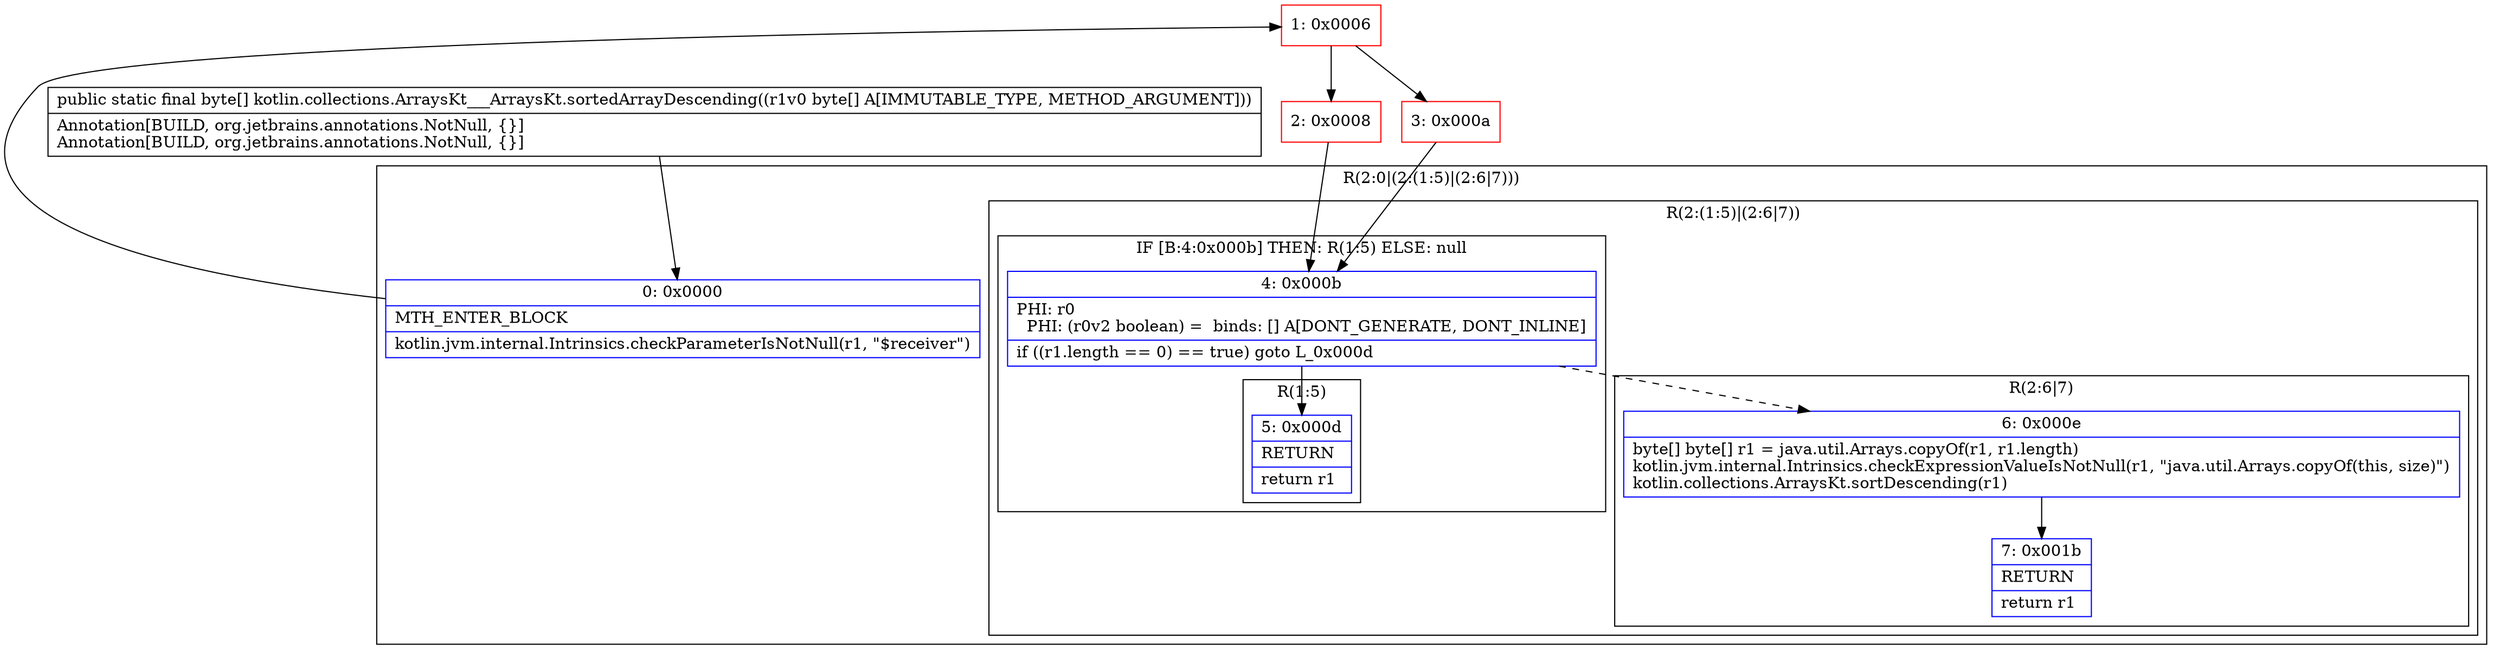 digraph "CFG forkotlin.collections.ArraysKt___ArraysKt.sortedArrayDescending([B)[B" {
subgraph cluster_Region_876621599 {
label = "R(2:0|(2:(1:5)|(2:6|7)))";
node [shape=record,color=blue];
Node_0 [shape=record,label="{0\:\ 0x0000|MTH_ENTER_BLOCK\l|kotlin.jvm.internal.Intrinsics.checkParameterIsNotNull(r1, \"$receiver\")\l}"];
subgraph cluster_Region_2101956673 {
label = "R(2:(1:5)|(2:6|7))";
node [shape=record,color=blue];
subgraph cluster_IfRegion_1416496057 {
label = "IF [B:4:0x000b] THEN: R(1:5) ELSE: null";
node [shape=record,color=blue];
Node_4 [shape=record,label="{4\:\ 0x000b|PHI: r0 \l  PHI: (r0v2 boolean) =  binds: [] A[DONT_GENERATE, DONT_INLINE]\l|if ((r1.length == 0) == true) goto L_0x000d\l}"];
subgraph cluster_Region_504593741 {
label = "R(1:5)";
node [shape=record,color=blue];
Node_5 [shape=record,label="{5\:\ 0x000d|RETURN\l|return r1\l}"];
}
}
subgraph cluster_Region_677900953 {
label = "R(2:6|7)";
node [shape=record,color=blue];
Node_6 [shape=record,label="{6\:\ 0x000e|byte[] byte[] r1 = java.util.Arrays.copyOf(r1, r1.length)\lkotlin.jvm.internal.Intrinsics.checkExpressionValueIsNotNull(r1, \"java.util.Arrays.copyOf(this, size)\")\lkotlin.collections.ArraysKt.sortDescending(r1)\l}"];
Node_7 [shape=record,label="{7\:\ 0x001b|RETURN\l|return r1\l}"];
}
}
}
Node_1 [shape=record,color=red,label="{1\:\ 0x0006}"];
Node_2 [shape=record,color=red,label="{2\:\ 0x0008}"];
Node_3 [shape=record,color=red,label="{3\:\ 0x000a}"];
MethodNode[shape=record,label="{public static final byte[] kotlin.collections.ArraysKt___ArraysKt.sortedArrayDescending((r1v0 byte[] A[IMMUTABLE_TYPE, METHOD_ARGUMENT]))  | Annotation[BUILD, org.jetbrains.annotations.NotNull, \{\}]\lAnnotation[BUILD, org.jetbrains.annotations.NotNull, \{\}]\l}"];
MethodNode -> Node_0;
Node_0 -> Node_1;
Node_4 -> Node_5;
Node_4 -> Node_6[style=dashed];
Node_6 -> Node_7;
Node_1 -> Node_2;
Node_1 -> Node_3;
Node_2 -> Node_4;
Node_3 -> Node_4;
}

